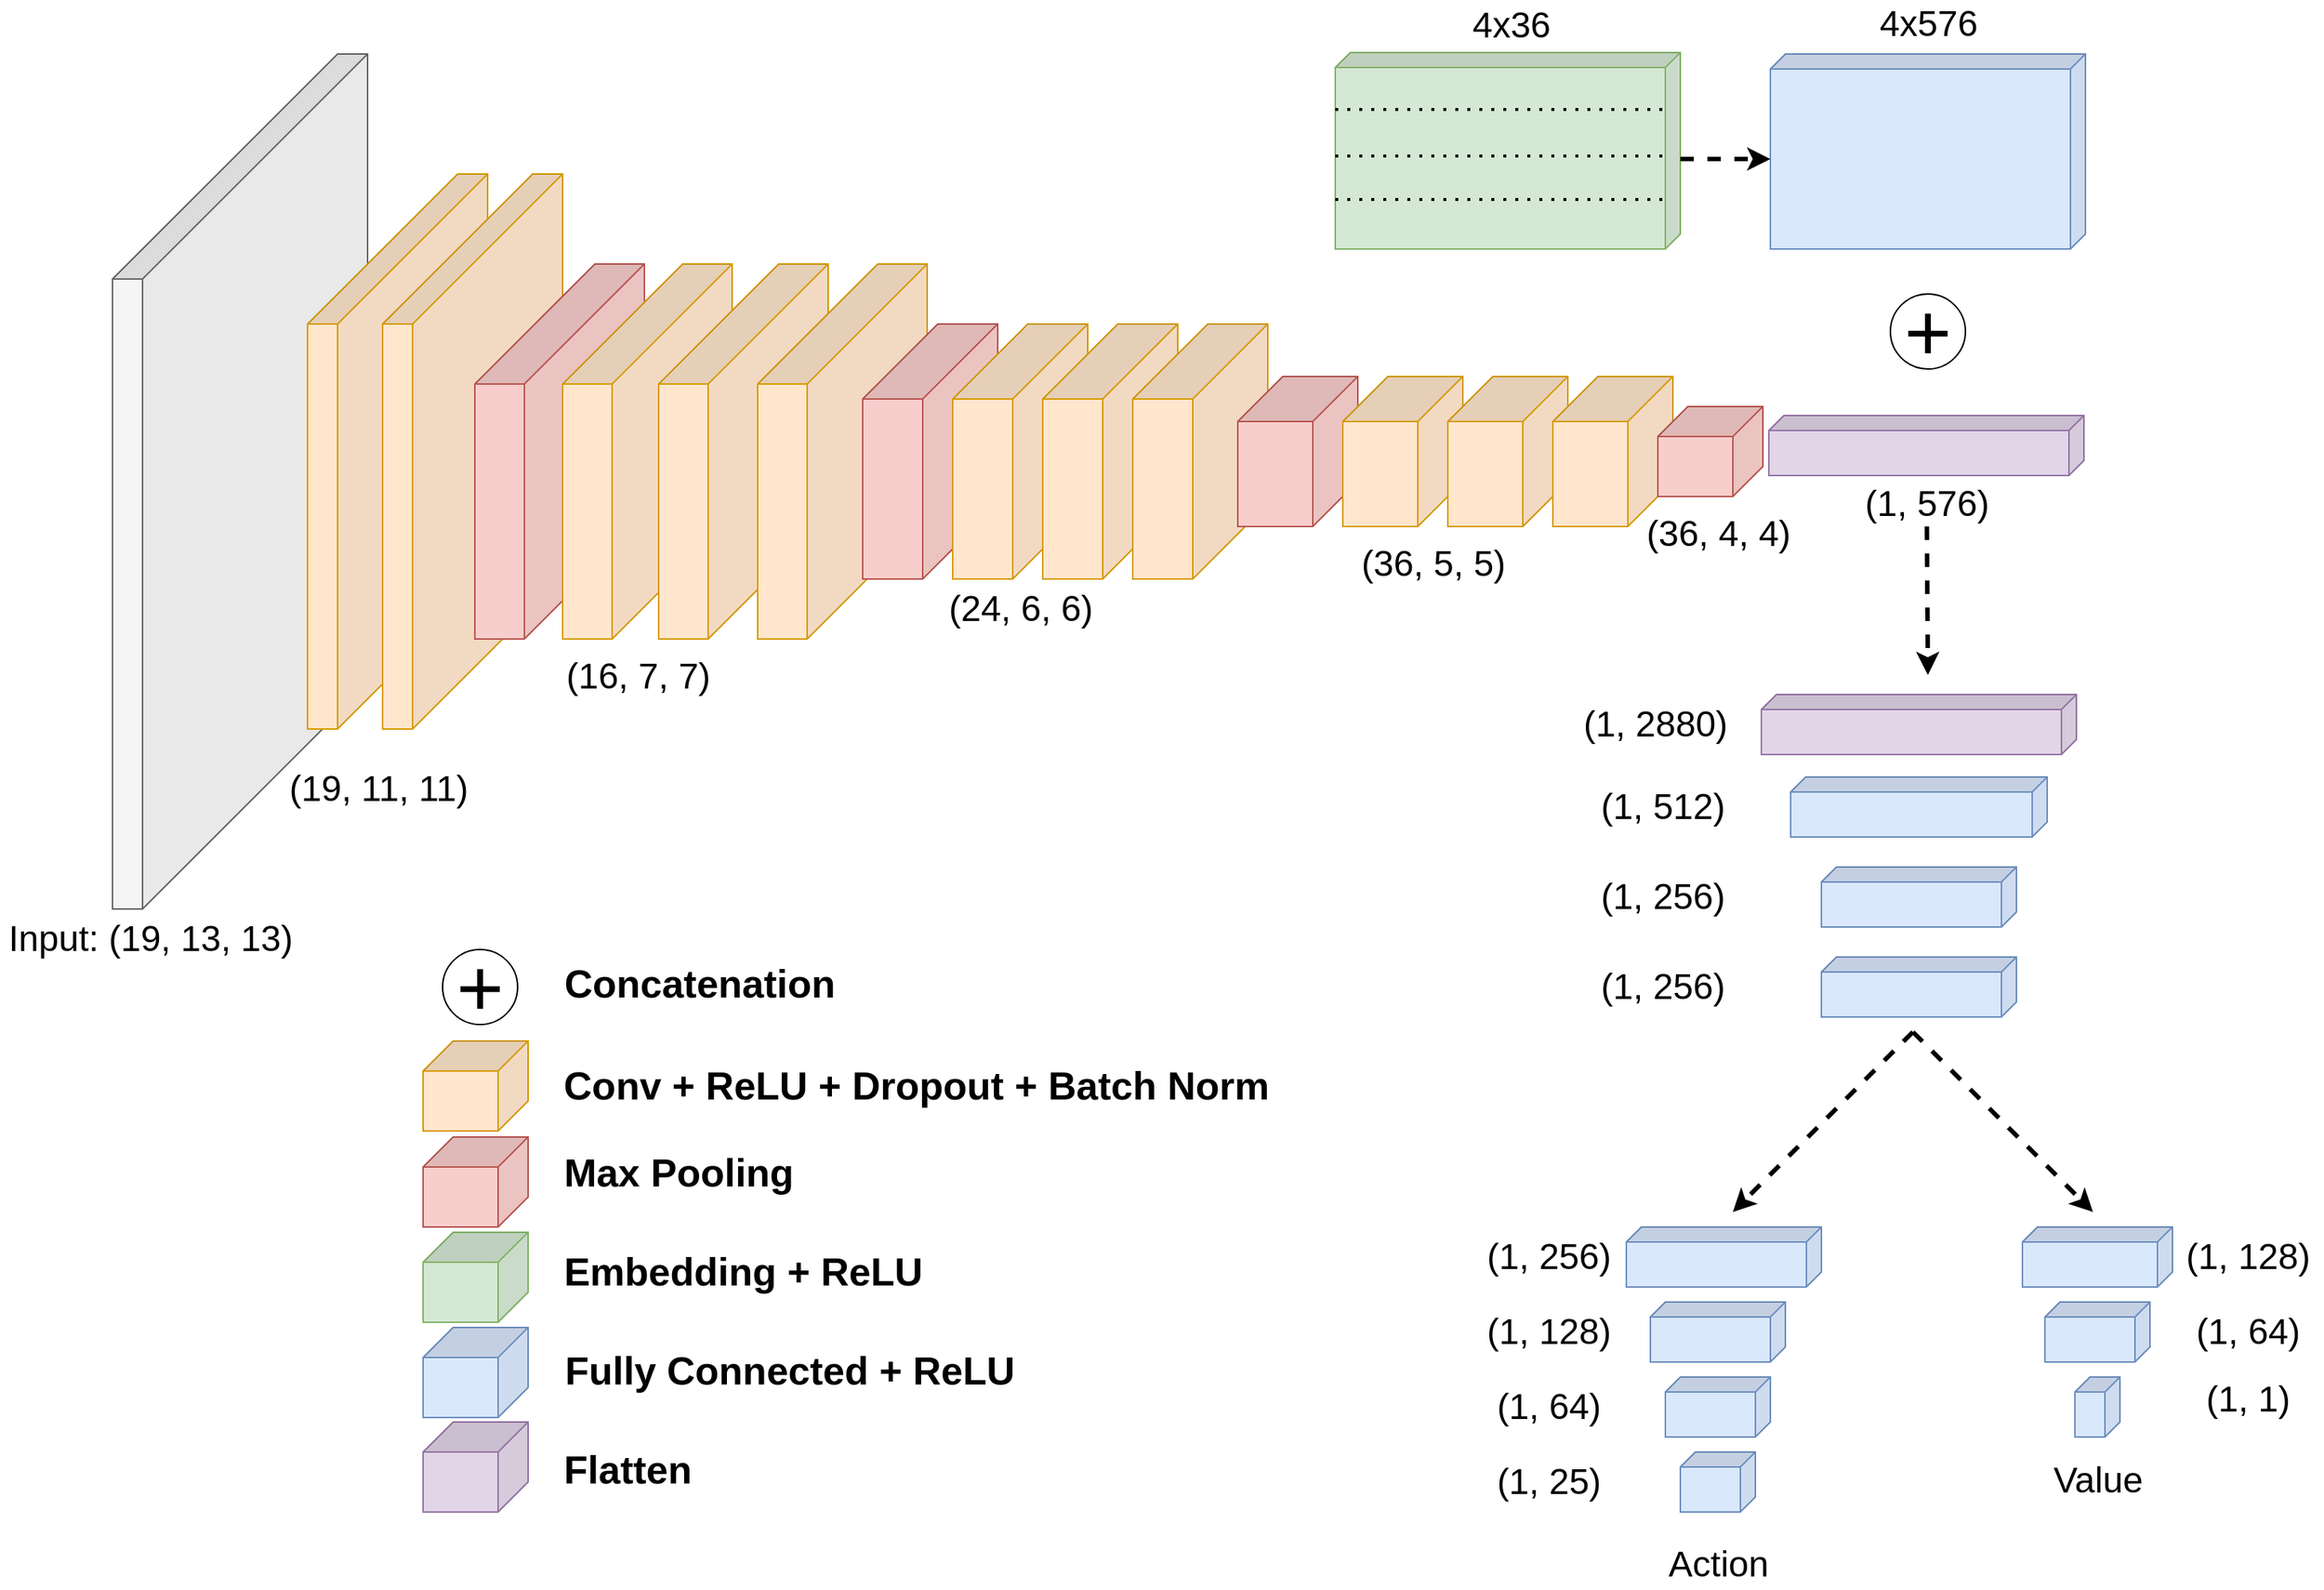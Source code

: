 <mxfile version="19.0.1" type="github">
  <diagram id="5hiqjDNLy4zyRDHusccU" name="Page-1">
    <mxGraphModel dx="2188" dy="1357" grid="0" gridSize="10" guides="1" tooltips="1" connect="1" arrows="1" fold="1" page="0" pageScale="1" pageWidth="1100" pageHeight="850" math="0" shadow="0">
      <root>
        <mxCell id="0" />
        <mxCell id="1" parent="0" />
        <mxCell id="M7fRADg-RS6Ljco3iAjE-48" value="" style="shape=cube;whiteSpace=wrap;html=1;boundedLbl=1;backgroundOutline=1;darkOpacity=0.05;darkOpacity2=0.1;direction=south;size=150;fillColor=#f5f5f5;fontColor=#333333;strokeColor=#666666;" vertex="1" parent="1">
          <mxGeometry x="95" y="80" width="170" height="570" as="geometry" />
        </mxCell>
        <mxCell id="M7fRADg-RS6Ljco3iAjE-14" value="(36, 4, 4)" style="text;html=1;align=center;verticalAlign=middle;resizable=0;points=[];autosize=1;strokeColor=none;fillColor=none;fontSize=24;" vertex="1" parent="1">
          <mxGeometry x="1110" y="385" width="110" height="30" as="geometry" />
        </mxCell>
        <mxCell id="M7fRADg-RS6Ljco3iAjE-17" value="" style="shape=cube;whiteSpace=wrap;html=1;boundedLbl=1;backgroundOutline=1;darkOpacity=0.05;darkOpacity2=0.1;direction=south;size=10;fillColor=#d5e8d4;strokeColor=#82b366;" vertex="1" parent="1">
          <mxGeometry x="910" y="79" width="230" height="131" as="geometry" />
        </mxCell>
        <mxCell id="M7fRADg-RS6Ljco3iAjE-21" value="4x36" style="text;html=1;align=center;verticalAlign=middle;resizable=0;points=[];autosize=1;strokeColor=none;fillColor=none;fontSize=24;" vertex="1" parent="1">
          <mxGeometry x="996" y="44" width="62" height="33" as="geometry" />
        </mxCell>
        <mxCell id="M7fRADg-RS6Ljco3iAjE-22" value="(19, 11, 11)" style="text;html=1;align=center;verticalAlign=middle;resizable=0;points=[];autosize=1;strokeColor=none;fillColor=none;fontSize=24;" vertex="1" parent="1">
          <mxGeometry x="206.5" y="555" width="130" height="30" as="geometry" />
        </mxCell>
        <mxCell id="M7fRADg-RS6Ljco3iAjE-23" value="(16, 7, 7)" style="text;html=1;align=center;verticalAlign=middle;resizable=0;points=[];autosize=1;strokeColor=none;fillColor=none;fontSize=24;" vertex="1" parent="1">
          <mxGeometry x="390" y="480" width="110" height="30" as="geometry" />
        </mxCell>
        <mxCell id="M7fRADg-RS6Ljco3iAjE-26" value="(24, 6, 6)" style="text;html=1;align=center;verticalAlign=middle;resizable=0;points=[];autosize=1;strokeColor=none;fillColor=none;fontSize=24;" vertex="1" parent="1">
          <mxGeometry x="645" y="435" width="110" height="30" as="geometry" />
        </mxCell>
        <mxCell id="NuxIAipGaiC-0c_ZpefP-2" value="" style="shape=cube;whiteSpace=wrap;html=1;boundedLbl=1;backgroundOutline=1;darkOpacity=0.05;darkOpacity2=0.1;direction=south;size=100;fillColor=#ffe6cc;strokeColor=#d79b00;" parent="1" vertex="1">
          <mxGeometry x="225" y="160" width="120" height="370" as="geometry" />
        </mxCell>
        <mxCell id="M7fRADg-RS6Ljco3iAjE-13" value="" style="shape=cube;whiteSpace=wrap;html=1;boundedLbl=1;backgroundOutline=1;darkOpacity=0.05;darkOpacity2=0.1;direction=south;size=100;fillColor=#ffe6cc;strokeColor=#d79b00;" vertex="1" parent="1">
          <mxGeometry x="275" y="160" width="120" height="370" as="geometry" />
        </mxCell>
        <mxCell id="NuxIAipGaiC-0c_ZpefP-4" value="" style="shape=cube;whiteSpace=wrap;html=1;boundedLbl=1;backgroundOutline=1;darkOpacity=0.05;darkOpacity2=0.1;direction=south;size=80;fillColor=#f8cecc;strokeColor=#b85450;" parent="1" vertex="1">
          <mxGeometry x="336.5" y="220" width="113" height="250" as="geometry" />
        </mxCell>
        <mxCell id="M7fRADg-RS6Ljco3iAjE-27" value="" style="shape=cube;whiteSpace=wrap;html=1;boundedLbl=1;backgroundOutline=1;darkOpacity=0.05;darkOpacity2=0.1;direction=south;size=80;fillColor=#ffe6cc;strokeColor=#d79b00;" vertex="1" parent="1">
          <mxGeometry x="395" y="220" width="113" height="250" as="geometry" />
        </mxCell>
        <mxCell id="M7fRADg-RS6Ljco3iAjE-28" value="" style="shape=cube;whiteSpace=wrap;html=1;boundedLbl=1;backgroundOutline=1;darkOpacity=0.05;darkOpacity2=0.1;direction=south;size=80;fillColor=#ffe6cc;strokeColor=#d79b00;" vertex="1" parent="1">
          <mxGeometry x="459" y="220" width="113" height="250" as="geometry" />
        </mxCell>
        <mxCell id="M7fRADg-RS6Ljco3iAjE-32" value="" style="shape=cube;whiteSpace=wrap;html=1;boundedLbl=1;backgroundOutline=1;darkOpacity=0.05;darkOpacity2=0.1;direction=south;size=80;fillColor=#ffe6cc;strokeColor=#d79b00;" vertex="1" parent="1">
          <mxGeometry x="525" y="220" width="113" height="250" as="geometry" />
        </mxCell>
        <mxCell id="M7fRADg-RS6Ljco3iAjE-3" value="" style="shape=cube;whiteSpace=wrap;html=1;boundedLbl=1;backgroundOutline=1;darkOpacity=0.05;darkOpacity2=0.1;direction=south;size=50;fillColor=#f8cecc;strokeColor=#b85450;" vertex="1" parent="1">
          <mxGeometry x="595" y="260" width="90" height="170" as="geometry" />
        </mxCell>
        <mxCell id="M7fRADg-RS6Ljco3iAjE-29" value="" style="shape=cube;whiteSpace=wrap;html=1;boundedLbl=1;backgroundOutline=1;darkOpacity=0.05;darkOpacity2=0.1;direction=south;size=50;fillColor=#ffe6cc;strokeColor=#d79b00;" vertex="1" parent="1">
          <mxGeometry x="655" y="260" width="90" height="170" as="geometry" />
        </mxCell>
        <mxCell id="M7fRADg-RS6Ljco3iAjE-30" value="" style="shape=cube;whiteSpace=wrap;html=1;boundedLbl=1;backgroundOutline=1;darkOpacity=0.05;darkOpacity2=0.1;direction=south;size=50;fillColor=#ffe6cc;strokeColor=#d79b00;" vertex="1" parent="1">
          <mxGeometry x="715" y="260" width="90" height="170" as="geometry" />
        </mxCell>
        <mxCell id="M7fRADg-RS6Ljco3iAjE-33" value="" style="shape=cube;whiteSpace=wrap;html=1;boundedLbl=1;backgroundOutline=1;darkOpacity=0.05;darkOpacity2=0.1;direction=south;size=50;fillColor=#ffe6cc;strokeColor=#d79b00;" vertex="1" parent="1">
          <mxGeometry x="775" y="260" width="90" height="170" as="geometry" />
        </mxCell>
        <mxCell id="M7fRADg-RS6Ljco3iAjE-25" value="" style="shape=cube;whiteSpace=wrap;html=1;boundedLbl=1;backgroundOutline=1;darkOpacity=0.05;darkOpacity2=0.1;direction=south;size=30;fillColor=#f8cecc;strokeColor=#b85450;" vertex="1" parent="1">
          <mxGeometry x="845" y="295" width="80" height="100" as="geometry" />
        </mxCell>
        <mxCell id="M7fRADg-RS6Ljco3iAjE-24" value="" style="shape=cube;whiteSpace=wrap;html=1;boundedLbl=1;backgroundOutline=1;darkOpacity=0.05;darkOpacity2=0.1;direction=south;size=30;fillColor=#ffe6cc;strokeColor=#d79b00;" vertex="1" parent="1">
          <mxGeometry x="915" y="295" width="80" height="100" as="geometry" />
        </mxCell>
        <mxCell id="M7fRADg-RS6Ljco3iAjE-34" value="" style="shape=cube;whiteSpace=wrap;html=1;boundedLbl=1;backgroundOutline=1;darkOpacity=0.05;darkOpacity2=0.1;direction=south;size=30;fillColor=#ffe6cc;strokeColor=#d79b00;" vertex="1" parent="1">
          <mxGeometry x="985" y="295" width="80" height="100" as="geometry" />
        </mxCell>
        <mxCell id="M7fRADg-RS6Ljco3iAjE-35" value="" style="shape=cube;whiteSpace=wrap;html=1;boundedLbl=1;backgroundOutline=1;darkOpacity=0.05;darkOpacity2=0.1;direction=south;size=30;fillColor=#ffe6cc;strokeColor=#d79b00;" vertex="1" parent="1">
          <mxGeometry x="1055" y="295" width="80" height="100" as="geometry" />
        </mxCell>
        <mxCell id="NuxIAipGaiC-0c_ZpefP-8" value="" style="shape=cube;whiteSpace=wrap;html=1;boundedLbl=1;backgroundOutline=1;darkOpacity=0.05;darkOpacity2=0.1;direction=south;size=10;fillColor=#e1d5e7;strokeColor=#9673a6;" parent="1" vertex="1">
          <mxGeometry x="1199" y="321" width="210" height="40" as="geometry" />
        </mxCell>
        <mxCell id="M7fRADg-RS6Ljco3iAjE-37" value="(36, 5, 5)" style="text;html=1;align=center;verticalAlign=middle;resizable=0;points=[];autosize=1;strokeColor=none;fillColor=none;fontSize=24;" vertex="1" parent="1">
          <mxGeometry x="920" y="405" width="110" height="30" as="geometry" />
        </mxCell>
        <mxCell id="M7fRADg-RS6Ljco3iAjE-38" value="" style="shape=cube;whiteSpace=wrap;html=1;boundedLbl=1;backgroundOutline=1;darkOpacity=0.05;darkOpacity2=0.1;direction=south;size=20;fillColor=#f8cecc;strokeColor=#b85450;" vertex="1" parent="1">
          <mxGeometry x="1125" y="315" width="70" height="60" as="geometry" />
        </mxCell>
        <mxCell id="M7fRADg-RS6Ljco3iAjE-39" value="(1, 576)" style="text;html=1;align=center;verticalAlign=middle;resizable=0;points=[];autosize=1;strokeColor=none;fillColor=none;fontSize=24;" vertex="1" parent="1">
          <mxGeometry x="1254" y="365" width="100" height="30" as="geometry" />
        </mxCell>
        <mxCell id="M7fRADg-RS6Ljco3iAjE-40" value="" style="shape=cube;whiteSpace=wrap;html=1;boundedLbl=1;backgroundOutline=1;darkOpacity=0.05;darkOpacity2=0.1;direction=south;size=10;fillColor=#dae8fc;strokeColor=#6c8ebf;" vertex="1" parent="1">
          <mxGeometry x="1200" y="80" width="210" height="130" as="geometry" />
        </mxCell>
        <mxCell id="M7fRADg-RS6Ljco3iAjE-44" value="4x576" style="text;html=1;align=center;verticalAlign=middle;resizable=0;points=[];autosize=1;strokeColor=none;fillColor=none;fontSize=24;" vertex="1" parent="1">
          <mxGeometry x="1265" y="45" width="80" height="30" as="geometry" />
        </mxCell>
        <mxCell id="M7fRADg-RS6Ljco3iAjE-46" value="" style="endArrow=classic;html=1;rounded=0;strokeWidth=3;dashed=1;" edge="1" parent="1">
          <mxGeometry width="50" height="50" relative="1" as="geometry">
            <mxPoint x="1304.29" y="395" as="sourcePoint" />
            <mxPoint x="1305" y="494" as="targetPoint" />
          </mxGeometry>
        </mxCell>
        <mxCell id="M7fRADg-RS6Ljco3iAjE-47" value="&lt;font style=&quot;font-size: 54px;&quot;&gt;+&lt;/font&gt;" style="ellipse;whiteSpace=wrap;html=1;aspect=fixed;" vertex="1" parent="1">
          <mxGeometry x="1280" y="240" width="50" height="50" as="geometry" />
        </mxCell>
        <mxCell id="M7fRADg-RS6Ljco3iAjE-50" value="&lt;font style=&quot;font-size: 24px;&quot;&gt;Input: (19, 13, 13)&lt;/font&gt;" style="text;html=1;align=center;verticalAlign=middle;resizable=0;points=[];autosize=1;strokeColor=none;fillColor=none;fontSize=24;" vertex="1" parent="1">
          <mxGeometry x="20" y="655" width="200" height="30" as="geometry" />
        </mxCell>
        <mxCell id="M7fRADg-RS6Ljco3iAjE-52" value="" style="shape=cube;whiteSpace=wrap;html=1;boundedLbl=1;backgroundOutline=1;darkOpacity=0.05;darkOpacity2=0.1;direction=south;size=10;fillColor=#e1d5e7;strokeColor=#9673a6;" vertex="1" parent="1">
          <mxGeometry x="1194" y="507" width="210" height="40" as="geometry" />
        </mxCell>
        <mxCell id="M7fRADg-RS6Ljco3iAjE-54" value="(1, 2880)" style="text;html=1;align=center;verticalAlign=middle;resizable=0;points=[];autosize=1;strokeColor=none;fillColor=none;fontSize=24;" vertex="1" parent="1">
          <mxGeometry x="1068" y="512" width="110" height="30" as="geometry" />
        </mxCell>
        <mxCell id="M7fRADg-RS6Ljco3iAjE-55" value="" style="shape=cube;whiteSpace=wrap;html=1;boundedLbl=1;backgroundOutline=1;darkOpacity=0.05;darkOpacity2=0.1;direction=south;size=10;fillColor=#dae8fc;strokeColor=#6c8ebf;" vertex="1" parent="1">
          <mxGeometry x="1213.5" y="562" width="171" height="40" as="geometry" />
        </mxCell>
        <mxCell id="M7fRADg-RS6Ljco3iAjE-56" value="(1, 512)" style="text;html=1;align=center;verticalAlign=middle;resizable=0;points=[];autosize=1;strokeColor=none;fillColor=none;fontSize=24;" vertex="1" parent="1">
          <mxGeometry x="1078" y="567" width="100" height="30" as="geometry" />
        </mxCell>
        <mxCell id="M7fRADg-RS6Ljco3iAjE-57" value="" style="shape=cube;whiteSpace=wrap;html=1;boundedLbl=1;backgroundOutline=1;darkOpacity=0.05;darkOpacity2=0.1;direction=south;size=10;fillColor=#dae8fc;strokeColor=#6c8ebf;" vertex="1" parent="1">
          <mxGeometry x="1234" y="622" width="130" height="40" as="geometry" />
        </mxCell>
        <mxCell id="M7fRADg-RS6Ljco3iAjE-58" value="(1, 256)" style="text;html=1;align=center;verticalAlign=middle;resizable=0;points=[];autosize=1;strokeColor=none;fillColor=none;fontSize=24;" vertex="1" parent="1">
          <mxGeometry x="1078" y="627" width="100" height="30" as="geometry" />
        </mxCell>
        <mxCell id="M7fRADg-RS6Ljco3iAjE-63" value="" style="endArrow=classic;html=1;rounded=0;strokeWidth=3;dashed=1;" edge="1" parent="1">
          <mxGeometry width="50" height="50" relative="1" as="geometry">
            <mxPoint x="1140.0" y="150" as="sourcePoint" />
            <mxPoint x="1200" y="150" as="targetPoint" />
          </mxGeometry>
        </mxCell>
        <mxCell id="M7fRADg-RS6Ljco3iAjE-72" value="" style="shape=cube;whiteSpace=wrap;html=1;boundedLbl=1;backgroundOutline=1;darkOpacity=0.05;darkOpacity2=0.1;direction=south;size=10;fillColor=#dae8fc;strokeColor=#6c8ebf;" vertex="1" parent="1">
          <mxGeometry x="1234" y="682" width="130" height="40" as="geometry" />
        </mxCell>
        <mxCell id="M7fRADg-RS6Ljco3iAjE-73" value="(1, 256)" style="text;html=1;align=center;verticalAlign=middle;resizable=0;points=[];autosize=1;strokeColor=none;fillColor=none;fontSize=24;" vertex="1" parent="1">
          <mxGeometry x="1078" y="687" width="100" height="30" as="geometry" />
        </mxCell>
        <mxCell id="M7fRADg-RS6Ljco3iAjE-74" value="" style="endArrow=classic;html=1;rounded=0;strokeWidth=3;dashed=1;" edge="1" parent="1">
          <mxGeometry width="50" height="50" relative="1" as="geometry">
            <mxPoint x="1295.0" y="732" as="sourcePoint" />
            <mxPoint x="1175" y="852" as="targetPoint" />
          </mxGeometry>
        </mxCell>
        <mxCell id="M7fRADg-RS6Ljco3iAjE-75" value="" style="endArrow=classic;html=1;rounded=0;strokeWidth=3;dashed=1;" edge="1" parent="1">
          <mxGeometry width="50" height="50" relative="1" as="geometry">
            <mxPoint x="1295.0" y="732" as="sourcePoint" />
            <mxPoint x="1415" y="852" as="targetPoint" />
          </mxGeometry>
        </mxCell>
        <mxCell id="M7fRADg-RS6Ljco3iAjE-76" value="" style="shape=cube;whiteSpace=wrap;html=1;boundedLbl=1;backgroundOutline=1;darkOpacity=0.05;darkOpacity2=0.1;direction=south;size=10;fillColor=#dae8fc;strokeColor=#6c8ebf;" vertex="1" parent="1">
          <mxGeometry x="1104" y="862" width="130" height="40" as="geometry" />
        </mxCell>
        <mxCell id="M7fRADg-RS6Ljco3iAjE-77" value="" style="shape=cube;whiteSpace=wrap;html=1;boundedLbl=1;backgroundOutline=1;darkOpacity=0.05;darkOpacity2=0.1;direction=south;size=10;fillColor=#dae8fc;strokeColor=#6c8ebf;" vertex="1" parent="1">
          <mxGeometry x="1368" y="862" width="100" height="40" as="geometry" />
        </mxCell>
        <mxCell id="M7fRADg-RS6Ljco3iAjE-78" value="" style="shape=cube;whiteSpace=wrap;html=1;boundedLbl=1;backgroundOutline=1;darkOpacity=0.05;darkOpacity2=0.1;direction=south;size=10;fillColor=#dae8fc;strokeColor=#6c8ebf;" vertex="1" parent="1">
          <mxGeometry x="1120" y="912" width="90" height="40" as="geometry" />
        </mxCell>
        <mxCell id="M7fRADg-RS6Ljco3iAjE-79" value="" style="shape=cube;whiteSpace=wrap;html=1;boundedLbl=1;backgroundOutline=1;darkOpacity=0.05;darkOpacity2=0.1;direction=south;size=10;fillColor=#dae8fc;strokeColor=#6c8ebf;" vertex="1" parent="1">
          <mxGeometry x="1383" y="912" width="70" height="40" as="geometry" />
        </mxCell>
        <mxCell id="M7fRADg-RS6Ljco3iAjE-80" value="" style="shape=cube;whiteSpace=wrap;html=1;boundedLbl=1;backgroundOutline=1;darkOpacity=0.05;darkOpacity2=0.1;direction=south;size=10;fillColor=#dae8fc;strokeColor=#6c8ebf;" vertex="1" parent="1">
          <mxGeometry x="1130" y="962" width="70" height="40" as="geometry" />
        </mxCell>
        <mxCell id="M7fRADg-RS6Ljco3iAjE-82" value="(1, 256)" style="text;html=1;align=center;verticalAlign=middle;resizable=0;points=[];autosize=1;strokeColor=none;fillColor=none;fontSize=24;" vertex="1" parent="1">
          <mxGeometry x="1002" y="867" width="100" height="30" as="geometry" />
        </mxCell>
        <mxCell id="M7fRADg-RS6Ljco3iAjE-83" value="(1, 128)" style="text;html=1;align=center;verticalAlign=middle;resizable=0;points=[];autosize=1;strokeColor=none;fillColor=none;fontSize=24;" vertex="1" parent="1">
          <mxGeometry x="1002" y="917" width="100" height="30" as="geometry" />
        </mxCell>
        <mxCell id="M7fRADg-RS6Ljco3iAjE-84" value="(1, 64)" style="text;html=1;align=center;verticalAlign=middle;resizable=0;points=[];autosize=1;strokeColor=none;fillColor=none;fontSize=24;" vertex="1" parent="1">
          <mxGeometry x="1012" y="967" width="80" height="30" as="geometry" />
        </mxCell>
        <mxCell id="M7fRADg-RS6Ljco3iAjE-85" value="(1, 128)" style="text;html=1;align=center;verticalAlign=middle;resizable=0;points=[];autosize=1;strokeColor=none;fillColor=none;fontSize=24;" vertex="1" parent="1">
          <mxGeometry x="1468" y="867" width="100" height="30" as="geometry" />
        </mxCell>
        <mxCell id="M7fRADg-RS6Ljco3iAjE-86" value="(1, 64)" style="text;html=1;align=center;verticalAlign=middle;resizable=0;points=[];autosize=1;strokeColor=none;fillColor=none;fontSize=24;" vertex="1" parent="1">
          <mxGeometry x="1478" y="917" width="80" height="30" as="geometry" />
        </mxCell>
        <mxCell id="M7fRADg-RS6Ljco3iAjE-87" value="" style="shape=cube;whiteSpace=wrap;html=1;boundedLbl=1;backgroundOutline=1;darkOpacity=0.05;darkOpacity2=0.1;direction=south;size=10;fillColor=#dae8fc;strokeColor=#6c8ebf;" vertex="1" parent="1">
          <mxGeometry x="1403" y="962" width="30" height="40" as="geometry" />
        </mxCell>
        <mxCell id="M7fRADg-RS6Ljco3iAjE-88" value="" style="shape=cube;whiteSpace=wrap;html=1;boundedLbl=1;backgroundOutline=1;darkOpacity=0.05;darkOpacity2=0.1;direction=south;size=10;fillColor=#dae8fc;strokeColor=#6c8ebf;" vertex="1" parent="1">
          <mxGeometry x="1140" y="1012" width="50" height="40" as="geometry" />
        </mxCell>
        <mxCell id="M7fRADg-RS6Ljco3iAjE-89" value="(1, 25)" style="text;html=1;align=center;verticalAlign=middle;resizable=0;points=[];autosize=1;strokeColor=none;fillColor=none;fontSize=24;" vertex="1" parent="1">
          <mxGeometry x="1012" y="1017" width="80" height="30" as="geometry" />
        </mxCell>
        <mxCell id="M7fRADg-RS6Ljco3iAjE-90" value="(1, 1)" style="text;html=1;align=center;verticalAlign=middle;resizable=0;points=[];autosize=1;strokeColor=none;fillColor=none;fontSize=24;" vertex="1" parent="1">
          <mxGeometry x="1483" y="962" width="70" height="30" as="geometry" />
        </mxCell>
        <mxCell id="M7fRADg-RS6Ljco3iAjE-91" value="Action" style="text;html=1;align=center;verticalAlign=middle;resizable=0;points=[];autosize=1;strokeColor=none;fillColor=none;fontSize=24;" vertex="1" parent="1">
          <mxGeometry x="1126.5" y="1070" width="77" height="33" as="geometry" />
        </mxCell>
        <mxCell id="M7fRADg-RS6Ljco3iAjE-94" value="Value" style="text;html=1;align=center;verticalAlign=middle;resizable=0;points=[];autosize=1;strokeColor=none;fillColor=none;fontSize=24;" vertex="1" parent="1">
          <mxGeometry x="1383" y="1014" width="70" height="33" as="geometry" />
        </mxCell>
        <mxCell id="M7fRADg-RS6Ljco3iAjE-96" value="" style="shape=cube;whiteSpace=wrap;html=1;boundedLbl=1;backgroundOutline=1;darkOpacity=0.05;darkOpacity2=0.1;direction=south;size=20;fillColor=#ffe6cc;strokeColor=#d79b00;" vertex="1" parent="1">
          <mxGeometry x="302" y="738" width="70" height="60" as="geometry" />
        </mxCell>
        <mxCell id="M7fRADg-RS6Ljco3iAjE-97" value="" style="shape=cube;whiteSpace=wrap;html=1;boundedLbl=1;backgroundOutline=1;darkOpacity=0.05;darkOpacity2=0.1;direction=south;size=20;fillColor=#f8cecc;strokeColor=#b85450;" vertex="1" parent="1">
          <mxGeometry x="302" y="802" width="70" height="60" as="geometry" />
        </mxCell>
        <mxCell id="M7fRADg-RS6Ljco3iAjE-98" value="" style="shape=cube;whiteSpace=wrap;html=1;boundedLbl=1;backgroundOutline=1;darkOpacity=0.05;darkOpacity2=0.1;direction=south;size=20;fillColor=#d5e8d4;strokeColor=#82b366;" vertex="1" parent="1">
          <mxGeometry x="302" y="865.5" width="70" height="60" as="geometry" />
        </mxCell>
        <mxCell id="M7fRADg-RS6Ljco3iAjE-99" value="" style="shape=cube;whiteSpace=wrap;html=1;boundedLbl=1;backgroundOutline=1;darkOpacity=0.05;darkOpacity2=0.1;direction=south;size=20;fillColor=#dae8fc;strokeColor=#6c8ebf;" vertex="1" parent="1">
          <mxGeometry x="302" y="929" width="70" height="60" as="geometry" />
        </mxCell>
        <mxCell id="M7fRADg-RS6Ljco3iAjE-100" value="" style="shape=cube;whiteSpace=wrap;html=1;boundedLbl=1;backgroundOutline=1;darkOpacity=0.05;darkOpacity2=0.1;direction=south;size=20;fillColor=#e1d5e7;strokeColor=#9673a6;" vertex="1" parent="1">
          <mxGeometry x="302" y="992" width="70" height="60" as="geometry" />
        </mxCell>
        <mxCell id="M7fRADg-RS6Ljco3iAjE-101" value="&lt;b&gt;&lt;font style=&quot;font-size: 26px;&quot;&gt;Conv + ReLU + Dropout + Batch Norm&amp;nbsp;&lt;/font&gt;&lt;/b&gt;" style="text;html=1;align=center;verticalAlign=middle;resizable=0;points=[];autosize=1;strokeColor=none;fillColor=none;fontSize=24;" vertex="1" parent="1">
          <mxGeometry x="390" y="751.5" width="487" height="33" as="geometry" />
        </mxCell>
        <mxCell id="M7fRADg-RS6Ljco3iAjE-102" value="&lt;b&gt;Max Pooling&lt;/b&gt;" style="text;html=1;align=center;verticalAlign=middle;resizable=0;points=[];autosize=1;strokeColor=none;fillColor=none;fontSize=26;" vertex="1" parent="1">
          <mxGeometry x="390.5" y="808" width="163" height="35" as="geometry" />
        </mxCell>
        <mxCell id="M7fRADg-RS6Ljco3iAjE-103" value="Embedding + ReLU" style="text;html=1;align=center;verticalAlign=middle;resizable=0;points=[];autosize=1;strokeColor=none;fillColor=none;fontSize=26;fontStyle=1" vertex="1" parent="1">
          <mxGeometry x="390" y="874" width="249" height="35" as="geometry" />
        </mxCell>
        <mxCell id="M7fRADg-RS6Ljco3iAjE-104" value="Fully Connected + ReLU" style="text;html=1;align=center;verticalAlign=middle;resizable=0;points=[];autosize=1;strokeColor=none;fillColor=none;fontSize=26;fontStyle=1" vertex="1" parent="1">
          <mxGeometry x="390.5" y="940.25" width="310" height="35" as="geometry" />
        </mxCell>
        <mxCell id="M7fRADg-RS6Ljco3iAjE-105" value="Flatten" style="text;html=1;align=center;verticalAlign=middle;resizable=0;points=[];autosize=1;strokeColor=none;fillColor=none;fontSize=26;fontStyle=1" vertex="1" parent="1">
          <mxGeometry x="390.5" y="1006" width="95" height="35" as="geometry" />
        </mxCell>
        <mxCell id="M7fRADg-RS6Ljco3iAjE-106" value="&lt;font style=&quot;font-size: 54px;&quot;&gt;+&lt;/font&gt;" style="ellipse;whiteSpace=wrap;html=1;aspect=fixed;" vertex="1" parent="1">
          <mxGeometry x="315" y="677" width="50" height="50" as="geometry" />
        </mxCell>
        <mxCell id="M7fRADg-RS6Ljco3iAjE-107" value="Concatenation" style="text;html=1;align=center;verticalAlign=middle;resizable=0;points=[];autosize=1;strokeColor=none;fillColor=none;fontSize=26;fontStyle=1" vertex="1" parent="1">
          <mxGeometry x="390.5" y="682" width="191" height="35" as="geometry" />
        </mxCell>
        <mxCell id="M7fRADg-RS6Ljco3iAjE-110" value="" style="endArrow=none;dashed=1;html=1;dashPattern=1 3;strokeWidth=2;rounded=0;fontSize=26;entryX=0.229;entryY=0.043;entryDx=0;entryDy=0;entryPerimeter=0;exitX=0.229;exitY=1.007;exitDx=0;exitDy=0;exitPerimeter=0;" edge="1" parent="1">
          <mxGeometry width="50" height="50" relative="1" as="geometry">
            <mxPoint x="910.0" y="147.999" as="sourcePoint" />
            <mxPoint x="1131.72" y="147.999" as="targetPoint" />
          </mxGeometry>
        </mxCell>
        <mxCell id="M7fRADg-RS6Ljco3iAjE-111" value="" style="endArrow=none;dashed=1;html=1;dashPattern=1 3;strokeWidth=2;rounded=0;fontSize=26;entryX=0.229;entryY=0.043;entryDx=0;entryDy=0;entryPerimeter=0;exitX=0.229;exitY=1.007;exitDx=0;exitDy=0;exitPerimeter=0;" edge="1" parent="1">
          <mxGeometry width="50" height="50" relative="1" as="geometry">
            <mxPoint x="910.0" y="176.999" as="sourcePoint" />
            <mxPoint x="1131.72" y="176.999" as="targetPoint" />
          </mxGeometry>
        </mxCell>
        <mxCell id="M7fRADg-RS6Ljco3iAjE-112" value="" style="endArrow=none;dashed=1;html=1;dashPattern=1 3;strokeWidth=2;rounded=0;fontSize=26;entryX=0.229;entryY=0.043;entryDx=0;entryDy=0;entryPerimeter=0;exitX=0.229;exitY=1.007;exitDx=0;exitDy=0;exitPerimeter=0;" edge="1" parent="1">
          <mxGeometry width="50" height="50" relative="1" as="geometry">
            <mxPoint x="910.0" y="116.999" as="sourcePoint" />
            <mxPoint x="1131.72" y="116.999" as="targetPoint" />
          </mxGeometry>
        </mxCell>
      </root>
    </mxGraphModel>
  </diagram>
</mxfile>
